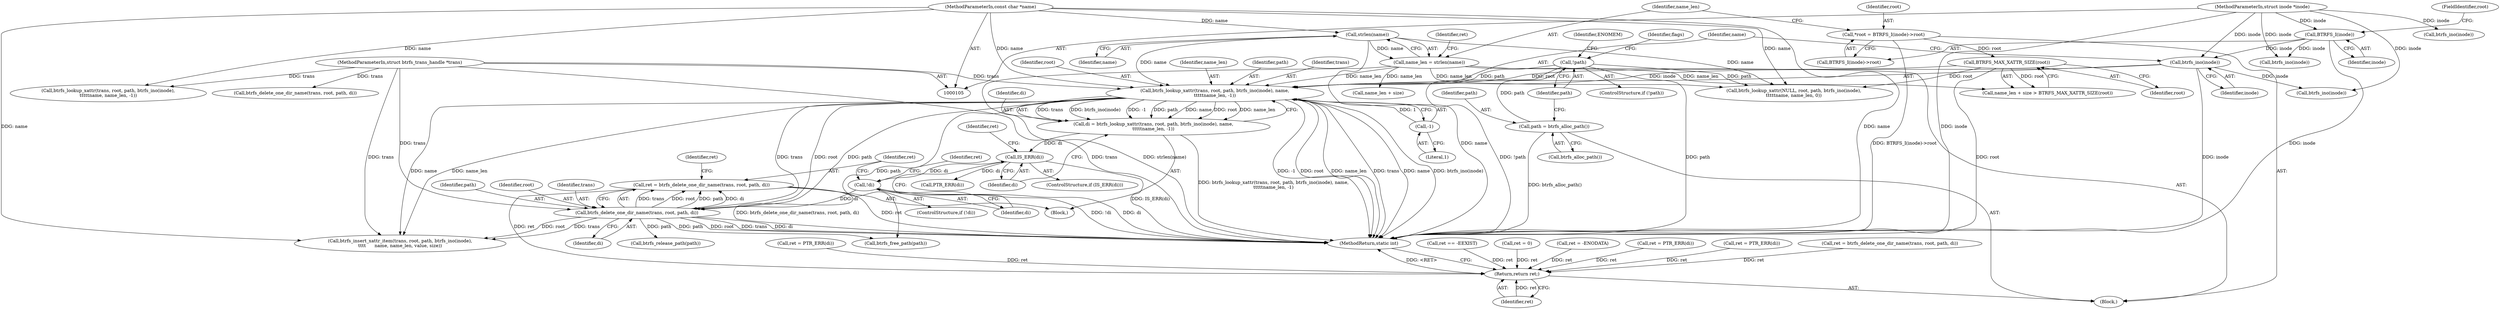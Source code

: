 digraph "1_linux_5f5bc6b1e2d5a6f827bc860ef2dc5b6f365d1339_1@API" {
"1000186" [label="(Call,ret = btrfs_delete_one_dir_name(trans, root, path, di))"];
"1000188" [label="(Call,btrfs_delete_one_dir_name(trans, root, path, di))"];
"1000157" [label="(Call,btrfs_lookup_xattr(trans, root, path, btrfs_ino(inode), name,\n\t\t\t\t\tname_len, -1))"];
"1000106" [label="(MethodParameterIn,struct btrfs_trans_handle *trans)"];
"1000136" [label="(Call,BTRFS_MAX_XATTR_SIZE(root))"];
"1000115" [label="(Call,*root = BTRFS_I(inode)->root)"];
"1000145" [label="(Call,!path)"];
"1000141" [label="(Call,path = btrfs_alloc_path())"];
"1000161" [label="(Call,btrfs_ino(inode))"];
"1000118" [label="(Call,BTRFS_I(inode))"];
"1000107" [label="(MethodParameterIn,struct inode *inode)"];
"1000125" [label="(Call,strlen(name))"];
"1000108" [label="(MethodParameterIn,const char *name)"];
"1000123" [label="(Call,name_len = strlen(name))"];
"1000165" [label="(Call,-1)"];
"1000178" [label="(Call,!di)"];
"1000168" [label="(Call,IS_ERR(di))"];
"1000155" [label="(Call,di = btrfs_lookup_xattr(trans, root, path, btrfs_ino(inode), name,\n\t\t\t\t\tname_len, -1))"];
"1000316" [label="(Return,return ret;)"];
"1000191" [label="(Identifier,path)"];
"1000106" [label="(MethodParameterIn,struct btrfs_trans_handle *trans)"];
"1000165" [label="(Call,-1)"];
"1000316" [label="(Return,return ret;)"];
"1000177" [label="(ControlStructure,if (!di))"];
"1000146" [label="(Identifier,path)"];
"1000112" [label="(Block,)"];
"1000164" [label="(Identifier,name_len)"];
"1000219" [label="(Call,ret = PTR_ERR(di))"];
"1000299" [label="(Call,btrfs_delete_one_dir_name(trans, root, path, di))"];
"1000169" [label="(Identifier,di)"];
"1000116" [label="(Identifier,root)"];
"1000179" [label="(Identifier,di)"];
"1000145" [label="(Call,!path)"];
"1000318" [label="(MethodReturn,static int)"];
"1000194" [label="(Identifier,ret)"];
"1000152" [label="(Identifier,flags)"];
"1000314" [label="(Call,btrfs_free_path(path))"];
"1000144" [label="(ControlStructure,if (!path))"];
"1000274" [label="(Call,btrfs_ino(inode))"];
"1000270" [label="(Call,btrfs_lookup_xattr(trans, root, path, btrfs_ino(inode),\n\t\t\t\t\tname, name_len, -1))"];
"1000118" [label="(Call,BTRFS_I(inode))"];
"1000192" [label="(Identifier,di)"];
"1000125" [label="(Call,strlen(name))"];
"1000160" [label="(Identifier,path)"];
"1000187" [label="(Identifier,ret)"];
"1000206" [label="(Call,btrfs_lookup_xattr(NULL, root, path, btrfs_ino(inode),\n\t\t\t\t\tname, name_len, 0))"];
"1000173" [label="(Call,PTR_ERR(di))"];
"1000256" [label="(Call,ret == -EEXIST)"];
"1000128" [label="(Call,ret = 0)"];
"1000108" [label="(MethodParameterIn,const char *name)"];
"1000107" [label="(MethodParameterIn,struct inode *inode)"];
"1000158" [label="(Identifier,trans)"];
"1000133" [label="(Call,name_len + size)"];
"1000154" [label="(Block,)"];
"1000186" [label="(Call,ret = btrfs_delete_one_dir_name(trans, root, path, di))"];
"1000210" [label="(Call,btrfs_ino(inode))"];
"1000181" [label="(Call,ret = -ENODATA)"];
"1000171" [label="(Call,ret = PTR_ERR(di))"];
"1000136" [label="(Call,BTRFS_MAX_XATTR_SIZE(root))"];
"1000178" [label="(Call,!di)"];
"1000190" [label="(Identifier,root)"];
"1000236" [label="(Call,btrfs_insert_xattr_item(trans, root, path, btrfs_ino(inode),\n\t\t\t\t      name, name_len, value, size))"];
"1000115" [label="(Call,*root = BTRFS_I(inode)->root)"];
"1000182" [label="(Identifier,ret)"];
"1000137" [label="(Identifier,root)"];
"1000240" [label="(Call,btrfs_ino(inode))"];
"1000149" [label="(Identifier,ENOMEM)"];
"1000162" [label="(Identifier,inode)"];
"1000129" [label="(Identifier,ret)"];
"1000143" [label="(Call,btrfs_alloc_path())"];
"1000167" [label="(ControlStructure,if (IS_ERR(di)))"];
"1000284" [label="(Call,ret = PTR_ERR(di))"];
"1000142" [label="(Identifier,path)"];
"1000188" [label="(Call,btrfs_delete_one_dir_name(trans, root, path, di))"];
"1000155" [label="(Call,di = btrfs_lookup_xattr(trans, root, path, btrfs_ino(inode), name,\n\t\t\t\t\tname_len, -1))"];
"1000123" [label="(Call,name_len = strlen(name))"];
"1000157" [label="(Call,btrfs_lookup_xattr(trans, root, path, btrfs_ino(inode), name,\n\t\t\t\t\tname_len, -1))"];
"1000161" [label="(Call,btrfs_ino(inode))"];
"1000156" [label="(Identifier,di)"];
"1000132" [label="(Call,name_len + size > BTRFS_MAX_XATTR_SIZE(root))"];
"1000166" [label="(Literal,1)"];
"1000196" [label="(Call,btrfs_release_path(path))"];
"1000189" [label="(Identifier,trans)"];
"1000317" [label="(Identifier,ret)"];
"1000126" [label="(Identifier,name)"];
"1000159" [label="(Identifier,root)"];
"1000117" [label="(Call,BTRFS_I(inode)->root)"];
"1000124" [label="(Identifier,name_len)"];
"1000141" [label="(Call,path = btrfs_alloc_path())"];
"1000120" [label="(FieldIdentifier,root)"];
"1000168" [label="(Call,IS_ERR(di))"];
"1000119" [label="(Identifier,inode)"];
"1000172" [label="(Identifier,ret)"];
"1000297" [label="(Call,ret = btrfs_delete_one_dir_name(trans, root, path, di))"];
"1000163" [label="(Identifier,name)"];
"1000186" -> "1000154"  [label="AST: "];
"1000186" -> "1000188"  [label="CFG: "];
"1000187" -> "1000186"  [label="AST: "];
"1000188" -> "1000186"  [label="AST: "];
"1000194" -> "1000186"  [label="CFG: "];
"1000186" -> "1000318"  [label="DDG: btrfs_delete_one_dir_name(trans, root, path, di)"];
"1000186" -> "1000318"  [label="DDG: ret"];
"1000188" -> "1000186"  [label="DDG: trans"];
"1000188" -> "1000186"  [label="DDG: root"];
"1000188" -> "1000186"  [label="DDG: path"];
"1000188" -> "1000186"  [label="DDG: di"];
"1000186" -> "1000316"  [label="DDG: ret"];
"1000188" -> "1000192"  [label="CFG: "];
"1000189" -> "1000188"  [label="AST: "];
"1000190" -> "1000188"  [label="AST: "];
"1000191" -> "1000188"  [label="AST: "];
"1000192" -> "1000188"  [label="AST: "];
"1000188" -> "1000318"  [label="DDG: root"];
"1000188" -> "1000318"  [label="DDG: trans"];
"1000188" -> "1000318"  [label="DDG: di"];
"1000157" -> "1000188"  [label="DDG: trans"];
"1000157" -> "1000188"  [label="DDG: root"];
"1000157" -> "1000188"  [label="DDG: path"];
"1000106" -> "1000188"  [label="DDG: trans"];
"1000178" -> "1000188"  [label="DDG: di"];
"1000188" -> "1000196"  [label="DDG: path"];
"1000188" -> "1000236"  [label="DDG: trans"];
"1000188" -> "1000236"  [label="DDG: root"];
"1000188" -> "1000314"  [label="DDG: path"];
"1000157" -> "1000155"  [label="AST: "];
"1000157" -> "1000165"  [label="CFG: "];
"1000158" -> "1000157"  [label="AST: "];
"1000159" -> "1000157"  [label="AST: "];
"1000160" -> "1000157"  [label="AST: "];
"1000161" -> "1000157"  [label="AST: "];
"1000163" -> "1000157"  [label="AST: "];
"1000164" -> "1000157"  [label="AST: "];
"1000165" -> "1000157"  [label="AST: "];
"1000155" -> "1000157"  [label="CFG: "];
"1000157" -> "1000318"  [label="DDG: root"];
"1000157" -> "1000318"  [label="DDG: name_len"];
"1000157" -> "1000318"  [label="DDG: trans"];
"1000157" -> "1000318"  [label="DDG: name"];
"1000157" -> "1000318"  [label="DDG: btrfs_ino(inode)"];
"1000157" -> "1000318"  [label="DDG: -1"];
"1000157" -> "1000155"  [label="DDG: trans"];
"1000157" -> "1000155"  [label="DDG: btrfs_ino(inode)"];
"1000157" -> "1000155"  [label="DDG: -1"];
"1000157" -> "1000155"  [label="DDG: path"];
"1000157" -> "1000155"  [label="DDG: name"];
"1000157" -> "1000155"  [label="DDG: root"];
"1000157" -> "1000155"  [label="DDG: name_len"];
"1000106" -> "1000157"  [label="DDG: trans"];
"1000136" -> "1000157"  [label="DDG: root"];
"1000145" -> "1000157"  [label="DDG: path"];
"1000161" -> "1000157"  [label="DDG: inode"];
"1000125" -> "1000157"  [label="DDG: name"];
"1000108" -> "1000157"  [label="DDG: name"];
"1000123" -> "1000157"  [label="DDG: name_len"];
"1000165" -> "1000157"  [label="DDG: 1"];
"1000157" -> "1000236"  [label="DDG: name"];
"1000157" -> "1000236"  [label="DDG: name_len"];
"1000157" -> "1000314"  [label="DDG: path"];
"1000106" -> "1000105"  [label="AST: "];
"1000106" -> "1000318"  [label="DDG: trans"];
"1000106" -> "1000236"  [label="DDG: trans"];
"1000106" -> "1000270"  [label="DDG: trans"];
"1000106" -> "1000299"  [label="DDG: trans"];
"1000136" -> "1000132"  [label="AST: "];
"1000136" -> "1000137"  [label="CFG: "];
"1000137" -> "1000136"  [label="AST: "];
"1000132" -> "1000136"  [label="CFG: "];
"1000136" -> "1000318"  [label="DDG: root"];
"1000136" -> "1000132"  [label="DDG: root"];
"1000115" -> "1000136"  [label="DDG: root"];
"1000136" -> "1000206"  [label="DDG: root"];
"1000115" -> "1000112"  [label="AST: "];
"1000115" -> "1000117"  [label="CFG: "];
"1000116" -> "1000115"  [label="AST: "];
"1000117" -> "1000115"  [label="AST: "];
"1000124" -> "1000115"  [label="CFG: "];
"1000115" -> "1000318"  [label="DDG: BTRFS_I(inode)->root"];
"1000145" -> "1000144"  [label="AST: "];
"1000145" -> "1000146"  [label="CFG: "];
"1000146" -> "1000145"  [label="AST: "];
"1000149" -> "1000145"  [label="CFG: "];
"1000152" -> "1000145"  [label="CFG: "];
"1000145" -> "1000318"  [label="DDG: !path"];
"1000145" -> "1000318"  [label="DDG: path"];
"1000141" -> "1000145"  [label="DDG: path"];
"1000145" -> "1000206"  [label="DDG: path"];
"1000141" -> "1000112"  [label="AST: "];
"1000141" -> "1000143"  [label="CFG: "];
"1000142" -> "1000141"  [label="AST: "];
"1000143" -> "1000141"  [label="AST: "];
"1000146" -> "1000141"  [label="CFG: "];
"1000141" -> "1000318"  [label="DDG: btrfs_alloc_path()"];
"1000161" -> "1000162"  [label="CFG: "];
"1000162" -> "1000161"  [label="AST: "];
"1000163" -> "1000161"  [label="CFG: "];
"1000161" -> "1000318"  [label="DDG: inode"];
"1000118" -> "1000161"  [label="DDG: inode"];
"1000107" -> "1000161"  [label="DDG: inode"];
"1000161" -> "1000240"  [label="DDG: inode"];
"1000118" -> "1000117"  [label="AST: "];
"1000118" -> "1000119"  [label="CFG: "];
"1000119" -> "1000118"  [label="AST: "];
"1000120" -> "1000118"  [label="CFG: "];
"1000118" -> "1000318"  [label="DDG: inode"];
"1000107" -> "1000118"  [label="DDG: inode"];
"1000118" -> "1000210"  [label="DDG: inode"];
"1000107" -> "1000105"  [label="AST: "];
"1000107" -> "1000318"  [label="DDG: inode"];
"1000107" -> "1000210"  [label="DDG: inode"];
"1000107" -> "1000240"  [label="DDG: inode"];
"1000107" -> "1000274"  [label="DDG: inode"];
"1000125" -> "1000123"  [label="AST: "];
"1000125" -> "1000126"  [label="CFG: "];
"1000126" -> "1000125"  [label="AST: "];
"1000123" -> "1000125"  [label="CFG: "];
"1000125" -> "1000318"  [label="DDG: name"];
"1000125" -> "1000123"  [label="DDG: name"];
"1000108" -> "1000125"  [label="DDG: name"];
"1000125" -> "1000206"  [label="DDG: name"];
"1000108" -> "1000105"  [label="AST: "];
"1000108" -> "1000318"  [label="DDG: name"];
"1000108" -> "1000206"  [label="DDG: name"];
"1000108" -> "1000236"  [label="DDG: name"];
"1000108" -> "1000270"  [label="DDG: name"];
"1000123" -> "1000112"  [label="AST: "];
"1000124" -> "1000123"  [label="AST: "];
"1000129" -> "1000123"  [label="CFG: "];
"1000123" -> "1000318"  [label="DDG: strlen(name)"];
"1000123" -> "1000132"  [label="DDG: name_len"];
"1000123" -> "1000133"  [label="DDG: name_len"];
"1000123" -> "1000206"  [label="DDG: name_len"];
"1000165" -> "1000166"  [label="CFG: "];
"1000166" -> "1000165"  [label="AST: "];
"1000178" -> "1000177"  [label="AST: "];
"1000178" -> "1000179"  [label="CFG: "];
"1000179" -> "1000178"  [label="AST: "];
"1000182" -> "1000178"  [label="CFG: "];
"1000187" -> "1000178"  [label="CFG: "];
"1000178" -> "1000318"  [label="DDG: !di"];
"1000178" -> "1000318"  [label="DDG: di"];
"1000168" -> "1000178"  [label="DDG: di"];
"1000168" -> "1000167"  [label="AST: "];
"1000168" -> "1000169"  [label="CFG: "];
"1000169" -> "1000168"  [label="AST: "];
"1000172" -> "1000168"  [label="CFG: "];
"1000179" -> "1000168"  [label="CFG: "];
"1000168" -> "1000318"  [label="DDG: IS_ERR(di)"];
"1000155" -> "1000168"  [label="DDG: di"];
"1000168" -> "1000173"  [label="DDG: di"];
"1000155" -> "1000154"  [label="AST: "];
"1000156" -> "1000155"  [label="AST: "];
"1000169" -> "1000155"  [label="CFG: "];
"1000155" -> "1000318"  [label="DDG: btrfs_lookup_xattr(trans, root, path, btrfs_ino(inode), name,\n\t\t\t\t\tname_len, -1)"];
"1000316" -> "1000112"  [label="AST: "];
"1000316" -> "1000317"  [label="CFG: "];
"1000317" -> "1000316"  [label="AST: "];
"1000318" -> "1000316"  [label="CFG: "];
"1000316" -> "1000318"  [label="DDG: <RET>"];
"1000317" -> "1000316"  [label="DDG: ret"];
"1000181" -> "1000316"  [label="DDG: ret"];
"1000297" -> "1000316"  [label="DDG: ret"];
"1000284" -> "1000316"  [label="DDG: ret"];
"1000128" -> "1000316"  [label="DDG: ret"];
"1000219" -> "1000316"  [label="DDG: ret"];
"1000256" -> "1000316"  [label="DDG: ret"];
"1000171" -> "1000316"  [label="DDG: ret"];
}
